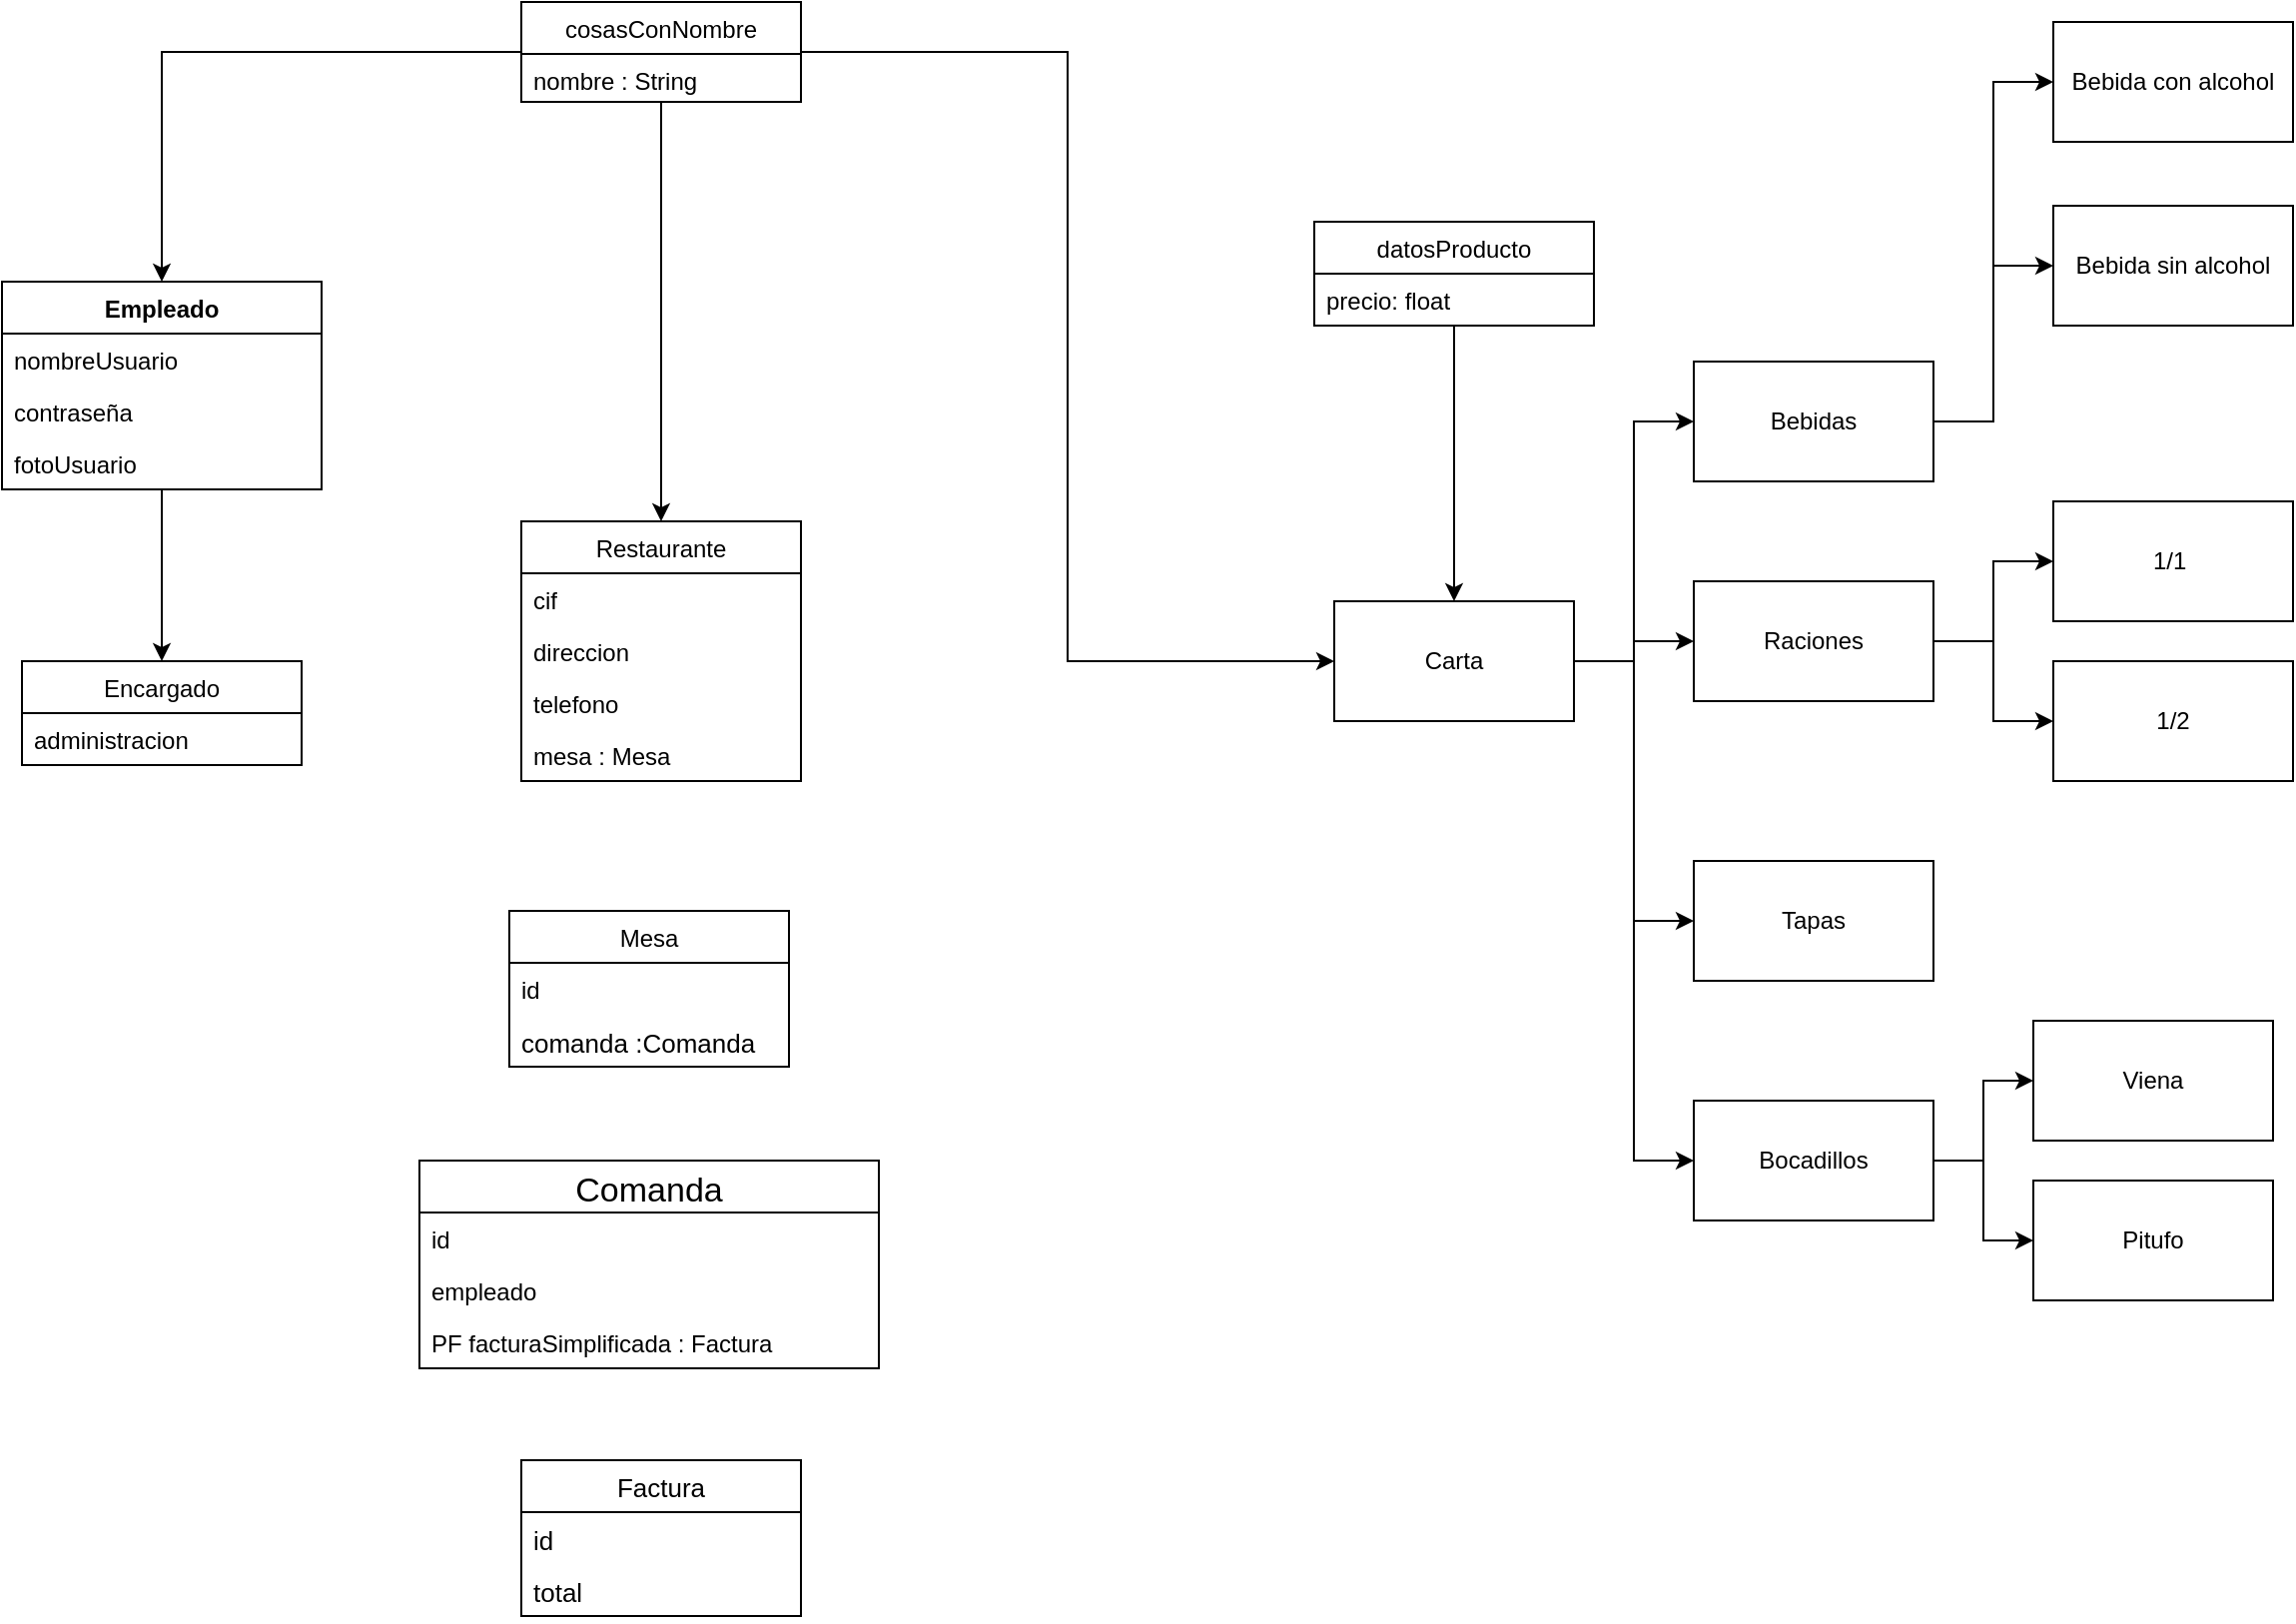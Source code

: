 <mxfile version="17.4.2" type="device" pages="3"><diagram id="C5RBs43oDa-KdzZeNtuy" name="Diagrama 01"><mxGraphModel dx="1298" dy="811" grid="1" gridSize="10" guides="1" tooltips="1" connect="1" arrows="1" fold="1" page="1" pageScale="1" pageWidth="827" pageHeight="1169" background="none" math="0" shadow="0"><root><mxCell id="WIyWlLk6GJQsqaUBKTNV-0"/><mxCell id="WIyWlLk6GJQsqaUBKTNV-1" parent="WIyWlLk6GJQsqaUBKTNV-0"/><mxCell id="RZejVDotOjDrNJFOMyVU-11" style="edgeStyle=orthogonalEdgeStyle;rounded=0;orthogonalLoop=1;jettySize=auto;html=1;entryX=0;entryY=0.5;entryDx=0;entryDy=0;" parent="WIyWlLk6GJQsqaUBKTNV-1" source="RZejVDotOjDrNJFOMyVU-0" target="RZejVDotOjDrNJFOMyVU-1" edge="1"><mxGeometry relative="1" as="geometry"><mxPoint x="1017" y="290" as="targetPoint"/></mxGeometry></mxCell><mxCell id="RZejVDotOjDrNJFOMyVU-13" style="edgeStyle=orthogonalEdgeStyle;rounded=0;orthogonalLoop=1;jettySize=auto;html=1;" parent="WIyWlLk6GJQsqaUBKTNV-1" source="RZejVDotOjDrNJFOMyVU-0" target="RZejVDotOjDrNJFOMyVU-2" edge="1"><mxGeometry relative="1" as="geometry"/></mxCell><mxCell id="RZejVDotOjDrNJFOMyVU-14" style="edgeStyle=orthogonalEdgeStyle;rounded=0;orthogonalLoop=1;jettySize=auto;html=1;entryX=0;entryY=0.5;entryDx=0;entryDy=0;" parent="WIyWlLk6GJQsqaUBKTNV-1" source="RZejVDotOjDrNJFOMyVU-0" target="RZejVDotOjDrNJFOMyVU-3" edge="1"><mxGeometry relative="1" as="geometry"/></mxCell><mxCell id="RZejVDotOjDrNJFOMyVU-15" style="edgeStyle=orthogonalEdgeStyle;rounded=0;orthogonalLoop=1;jettySize=auto;html=1;entryX=0;entryY=0.5;entryDx=0;entryDy=0;" parent="WIyWlLk6GJQsqaUBKTNV-1" source="RZejVDotOjDrNJFOMyVU-0" target="RZejVDotOjDrNJFOMyVU-4" edge="1"><mxGeometry relative="1" as="geometry"/></mxCell><mxCell id="RZejVDotOjDrNJFOMyVU-0" value="Carta" style="rounded=0;whiteSpace=wrap;html=1;" parent="WIyWlLk6GJQsqaUBKTNV-1" vertex="1"><mxGeometry x="827" y="300" width="120" height="60" as="geometry"/></mxCell><mxCell id="RZejVDotOjDrNJFOMyVU-8" style="edgeStyle=orthogonalEdgeStyle;rounded=0;orthogonalLoop=1;jettySize=auto;html=1;entryX=0;entryY=0.5;entryDx=0;entryDy=0;exitX=1;exitY=0.5;exitDx=0;exitDy=0;" parent="WIyWlLk6GJQsqaUBKTNV-1" source="RZejVDotOjDrNJFOMyVU-1" target="RZejVDotOjDrNJFOMyVU-5" edge="1"><mxGeometry relative="1" as="geometry"/></mxCell><mxCell id="RZejVDotOjDrNJFOMyVU-9" style="edgeStyle=orthogonalEdgeStyle;rounded=0;orthogonalLoop=1;jettySize=auto;html=1;entryX=0;entryY=0.5;entryDx=0;entryDy=0;" parent="WIyWlLk6GJQsqaUBKTNV-1" source="RZejVDotOjDrNJFOMyVU-1" target="RZejVDotOjDrNJFOMyVU-6" edge="1"><mxGeometry relative="1" as="geometry"/></mxCell><mxCell id="RZejVDotOjDrNJFOMyVU-1" value="Bebidas" style="rounded=0;whiteSpace=wrap;html=1;" parent="WIyWlLk6GJQsqaUBKTNV-1" vertex="1"><mxGeometry x="1007" y="180" width="120" height="60" as="geometry"/></mxCell><mxCell id="WdqLIDzcmwN_0ZmwjWZC-0" style="edgeStyle=orthogonalEdgeStyle;rounded=0;orthogonalLoop=1;jettySize=auto;html=1;entryX=0;entryY=0.5;entryDx=0;entryDy=0;" edge="1" parent="WIyWlLk6GJQsqaUBKTNV-1" source="RZejVDotOjDrNJFOMyVU-2" target="RZejVDotOjDrNJFOMyVU-16"><mxGeometry relative="1" as="geometry"/></mxCell><mxCell id="WdqLIDzcmwN_0ZmwjWZC-2" style="edgeStyle=orthogonalEdgeStyle;rounded=0;orthogonalLoop=1;jettySize=auto;html=1;" edge="1" parent="WIyWlLk6GJQsqaUBKTNV-1" source="RZejVDotOjDrNJFOMyVU-2" target="WdqLIDzcmwN_0ZmwjWZC-1"><mxGeometry relative="1" as="geometry"/></mxCell><mxCell id="RZejVDotOjDrNJFOMyVU-2" value="Raciones" style="rounded=0;whiteSpace=wrap;html=1;" parent="WIyWlLk6GJQsqaUBKTNV-1" vertex="1"><mxGeometry x="1007" y="290" width="120" height="60" as="geometry"/></mxCell><mxCell id="RZejVDotOjDrNJFOMyVU-3" value="Tapas" style="rounded=0;whiteSpace=wrap;html=1;" parent="WIyWlLk6GJQsqaUBKTNV-1" vertex="1"><mxGeometry x="1007" y="430" width="120" height="60" as="geometry"/></mxCell><mxCell id="WdqLIDzcmwN_0ZmwjWZC-5" style="edgeStyle=orthogonalEdgeStyle;rounded=0;orthogonalLoop=1;jettySize=auto;html=1;" edge="1" parent="WIyWlLk6GJQsqaUBKTNV-1" source="RZejVDotOjDrNJFOMyVU-4" target="WdqLIDzcmwN_0ZmwjWZC-3"><mxGeometry relative="1" as="geometry"/></mxCell><mxCell id="WdqLIDzcmwN_0ZmwjWZC-6" style="edgeStyle=orthogonalEdgeStyle;rounded=0;orthogonalLoop=1;jettySize=auto;html=1;entryX=0;entryY=0.5;entryDx=0;entryDy=0;" edge="1" parent="WIyWlLk6GJQsqaUBKTNV-1" source="RZejVDotOjDrNJFOMyVU-4" target="WdqLIDzcmwN_0ZmwjWZC-4"><mxGeometry relative="1" as="geometry"/></mxCell><mxCell id="RZejVDotOjDrNJFOMyVU-4" value="Bocadillos" style="rounded=0;whiteSpace=wrap;html=1;" parent="WIyWlLk6GJQsqaUBKTNV-1" vertex="1"><mxGeometry x="1007" y="550" width="120" height="60" as="geometry"/></mxCell><mxCell id="RZejVDotOjDrNJFOMyVU-5" value="Bebida con alcohol" style="rounded=0;whiteSpace=wrap;html=1;" parent="WIyWlLk6GJQsqaUBKTNV-1" vertex="1"><mxGeometry x="1187" y="10" width="120" height="60" as="geometry"/></mxCell><mxCell id="RZejVDotOjDrNJFOMyVU-6" value="Bebida sin&amp;nbsp;alcohol" style="rounded=0;whiteSpace=wrap;html=1;" parent="WIyWlLk6GJQsqaUBKTNV-1" vertex="1"><mxGeometry x="1187" y="102" width="120" height="60" as="geometry"/></mxCell><mxCell id="RZejVDotOjDrNJFOMyVU-16" value="1/1&amp;nbsp;" style="rounded=0;whiteSpace=wrap;html=1;" parent="WIyWlLk6GJQsqaUBKTNV-1" vertex="1"><mxGeometry x="1187" y="250" width="120" height="60" as="geometry"/></mxCell><mxCell id="WdqLIDzcmwN_0ZmwjWZC-1" value="1/2" style="rounded=0;whiteSpace=wrap;html=1;" vertex="1" parent="WIyWlLk6GJQsqaUBKTNV-1"><mxGeometry x="1187" y="330" width="120" height="60" as="geometry"/></mxCell><mxCell id="WdqLIDzcmwN_0ZmwjWZC-3" value="Viena" style="whiteSpace=wrap;html=1;" vertex="1" parent="WIyWlLk6GJQsqaUBKTNV-1"><mxGeometry x="1177" y="510" width="120" height="60" as="geometry"/></mxCell><mxCell id="WdqLIDzcmwN_0ZmwjWZC-4" value="Pitufo" style="whiteSpace=wrap;html=1;" vertex="1" parent="WIyWlLk6GJQsqaUBKTNV-1"><mxGeometry x="1177" y="590" width="120" height="60" as="geometry"/></mxCell><mxCell id="1B0AxHYZSRdRnrzlxyOZ-14" style="edgeStyle=orthogonalEdgeStyle;rounded=0;orthogonalLoop=1;jettySize=auto;html=1;" edge="1" parent="WIyWlLk6GJQsqaUBKTNV-1" source="xOGGQ3etPyDF0PcRmcYo-0" target="RZejVDotOjDrNJFOMyVU-0"><mxGeometry relative="1" as="geometry"/></mxCell><mxCell id="xOGGQ3etPyDF0PcRmcYo-0" value="datosProducto" style="swimlane;fontStyle=0;childLayout=stackLayout;horizontal=1;startSize=26;fillColor=none;horizontalStack=0;resizeParent=1;resizeParentMax=0;resizeLast=0;collapsible=1;marginBottom=0;" vertex="1" parent="WIyWlLk6GJQsqaUBKTNV-1"><mxGeometry x="817" y="110" width="140" height="52" as="geometry"/></mxCell><mxCell id="xOGGQ3etPyDF0PcRmcYo-1" value="precio: float&#10;" style="text;strokeColor=none;fillColor=none;align=left;verticalAlign=top;spacingLeft=4;spacingRight=4;overflow=hidden;rotatable=0;points=[[0,0.5],[1,0.5]];portConstraint=eastwest;" vertex="1" parent="xOGGQ3etPyDF0PcRmcYo-0"><mxGeometry y="26" width="140" height="26" as="geometry"/></mxCell><mxCell id="1B0AxHYZSRdRnrzlxyOZ-8" style="edgeStyle=orthogonalEdgeStyle;rounded=0;orthogonalLoop=1;jettySize=auto;html=1;entryX=0.5;entryY=0;entryDx=0;entryDy=0;" edge="1" parent="WIyWlLk6GJQsqaUBKTNV-1" source="xOGGQ3etPyDF0PcRmcYo-5" target="eKEw84uo7KgAj62UP4Gg-1"><mxGeometry relative="1" as="geometry"/></mxCell><mxCell id="xOGGQ3etPyDF0PcRmcYo-5" value="Empleado" style="swimlane;fontStyle=1;align=center;verticalAlign=top;childLayout=stackLayout;horizontal=1;startSize=26;horizontalStack=0;resizeParent=1;resizeParentMax=0;resizeLast=0;collapsible=1;marginBottom=0;" vertex="1" parent="WIyWlLk6GJQsqaUBKTNV-1"><mxGeometry x="160" y="140" width="160" height="104" as="geometry"/></mxCell><mxCell id="xOGGQ3etPyDF0PcRmcYo-8" value="nombreUsuario" style="text;strokeColor=none;fillColor=none;align=left;verticalAlign=top;spacingLeft=4;spacingRight=4;overflow=hidden;rotatable=0;points=[[0,0.5],[1,0.5]];portConstraint=eastwest;" vertex="1" parent="xOGGQ3etPyDF0PcRmcYo-5"><mxGeometry y="26" width="160" height="26" as="geometry"/></mxCell><mxCell id="xOGGQ3etPyDF0PcRmcYo-10" value="contraseña" style="text;strokeColor=none;fillColor=none;align=left;verticalAlign=top;spacingLeft=4;spacingRight=4;overflow=hidden;rotatable=0;points=[[0,0.5],[1,0.5]];portConstraint=eastwest;" vertex="1" parent="xOGGQ3etPyDF0PcRmcYo-5"><mxGeometry y="52" width="160" height="26" as="geometry"/></mxCell><mxCell id="xOGGQ3etPyDF0PcRmcYo-11" value="fotoUsuario" style="text;strokeColor=none;fillColor=none;align=left;verticalAlign=top;spacingLeft=4;spacingRight=4;overflow=hidden;rotatable=0;points=[[0,0.5],[1,0.5]];portConstraint=eastwest;" vertex="1" parent="xOGGQ3etPyDF0PcRmcYo-5"><mxGeometry y="78" width="160" height="26" as="geometry"/></mxCell><mxCell id="eKEw84uo7KgAj62UP4Gg-1" value="Encargado" style="swimlane;fontStyle=0;childLayout=stackLayout;horizontal=1;startSize=26;fillColor=none;horizontalStack=0;resizeParent=1;resizeParentMax=0;resizeLast=0;collapsible=1;marginBottom=0;" vertex="1" parent="WIyWlLk6GJQsqaUBKTNV-1"><mxGeometry x="170" y="330" width="140" height="52" as="geometry"/></mxCell><mxCell id="eKEw84uo7KgAj62UP4Gg-2" value="administracion" style="text;strokeColor=none;fillColor=none;align=left;verticalAlign=top;spacingLeft=4;spacingRight=4;overflow=hidden;rotatable=0;points=[[0,0.5],[1,0.5]];portConstraint=eastwest;" vertex="1" parent="eKEw84uo7KgAj62UP4Gg-1"><mxGeometry y="26" width="140" height="26" as="geometry"/></mxCell><mxCell id="1B0AxHYZSRdRnrzlxyOZ-10" style="edgeStyle=orthogonalEdgeStyle;rounded=0;orthogonalLoop=1;jettySize=auto;html=1;entryX=0.5;entryY=0;entryDx=0;entryDy=0;" edge="1" parent="WIyWlLk6GJQsqaUBKTNV-1" source="eKEw84uo7KgAj62UP4Gg-5" target="1B0AxHYZSRdRnrzlxyOZ-2"><mxGeometry relative="1" as="geometry"/></mxCell><mxCell id="1B0AxHYZSRdRnrzlxyOZ-12" style="edgeStyle=orthogonalEdgeStyle;rounded=0;orthogonalLoop=1;jettySize=auto;html=1;entryX=0.5;entryY=0;entryDx=0;entryDy=0;" edge="1" parent="WIyWlLk6GJQsqaUBKTNV-1" source="eKEw84uo7KgAj62UP4Gg-5" target="xOGGQ3etPyDF0PcRmcYo-5"><mxGeometry relative="1" as="geometry"/></mxCell><mxCell id="1B0AxHYZSRdRnrzlxyOZ-13" style="edgeStyle=orthogonalEdgeStyle;rounded=0;orthogonalLoop=1;jettySize=auto;html=1;entryX=0;entryY=0.5;entryDx=0;entryDy=0;" edge="1" parent="WIyWlLk6GJQsqaUBKTNV-1" source="eKEw84uo7KgAj62UP4Gg-5" target="RZejVDotOjDrNJFOMyVU-0"><mxGeometry relative="1" as="geometry"/></mxCell><mxCell id="eKEw84uo7KgAj62UP4Gg-5" value="cosasConNombre" style="swimlane;fontStyle=0;childLayout=stackLayout;horizontal=1;startSize=26;fillColor=none;horizontalStack=0;resizeParent=1;resizeParentMax=0;resizeLast=0;collapsible=1;marginBottom=0;" vertex="1" parent="WIyWlLk6GJQsqaUBKTNV-1"><mxGeometry x="420" width="140" height="50" as="geometry"/></mxCell><mxCell id="eKEw84uo7KgAj62UP4Gg-6" value="nombre : String" style="text;strokeColor=none;fillColor=none;align=left;verticalAlign=top;spacingLeft=4;spacingRight=4;overflow=hidden;rotatable=0;points=[[0,0.5],[1,0.5]];portConstraint=eastwest;" vertex="1" parent="eKEw84uo7KgAj62UP4Gg-5"><mxGeometry y="26" width="140" height="24" as="geometry"/></mxCell><mxCell id="1B0AxHYZSRdRnrzlxyOZ-2" value="Restaurante" style="swimlane;fontStyle=0;childLayout=stackLayout;horizontal=1;startSize=26;fillColor=none;horizontalStack=0;resizeParent=1;resizeParentMax=0;resizeLast=0;collapsible=1;marginBottom=0;" vertex="1" parent="WIyWlLk6GJQsqaUBKTNV-1"><mxGeometry x="420" y="260" width="140" height="130" as="geometry"/></mxCell><mxCell id="1B0AxHYZSRdRnrzlxyOZ-3" value="cif" style="text;strokeColor=none;fillColor=none;align=left;verticalAlign=top;spacingLeft=4;spacingRight=4;overflow=hidden;rotatable=0;points=[[0,0.5],[1,0.5]];portConstraint=eastwest;" vertex="1" parent="1B0AxHYZSRdRnrzlxyOZ-2"><mxGeometry y="26" width="140" height="26" as="geometry"/></mxCell><mxCell id="1B0AxHYZSRdRnrzlxyOZ-4" value="direccion" style="text;strokeColor=none;fillColor=none;align=left;verticalAlign=top;spacingLeft=4;spacingRight=4;overflow=hidden;rotatable=0;points=[[0,0.5],[1,0.5]];portConstraint=eastwest;" vertex="1" parent="1B0AxHYZSRdRnrzlxyOZ-2"><mxGeometry y="52" width="140" height="26" as="geometry"/></mxCell><mxCell id="1B0AxHYZSRdRnrzlxyOZ-5" value="telefono" style="text;strokeColor=none;fillColor=none;align=left;verticalAlign=top;spacingLeft=4;spacingRight=4;overflow=hidden;rotatable=0;points=[[0,0.5],[1,0.5]];portConstraint=eastwest;" vertex="1" parent="1B0AxHYZSRdRnrzlxyOZ-2"><mxGeometry y="78" width="140" height="26" as="geometry"/></mxCell><mxCell id="1B0AxHYZSRdRnrzlxyOZ-21" value="mesa : Mesa" style="text;strokeColor=none;fillColor=none;align=left;verticalAlign=top;spacingLeft=4;spacingRight=4;overflow=hidden;rotatable=0;points=[[0,0.5],[1,0.5]];portConstraint=eastwest;" vertex="1" parent="1B0AxHYZSRdRnrzlxyOZ-2"><mxGeometry y="104" width="140" height="26" as="geometry"/></mxCell><mxCell id="1B0AxHYZSRdRnrzlxyOZ-15" value="Mesa" style="swimlane;fontStyle=0;childLayout=stackLayout;horizontal=1;startSize=26;fillColor=none;horizontalStack=0;resizeParent=1;resizeParentMax=0;resizeLast=0;collapsible=1;marginBottom=0;" vertex="1" parent="WIyWlLk6GJQsqaUBKTNV-1"><mxGeometry x="414" y="455" width="140" height="78" as="geometry"/></mxCell><mxCell id="1B0AxHYZSRdRnrzlxyOZ-16" value="id" style="text;strokeColor=none;fillColor=none;align=left;verticalAlign=top;spacingLeft=4;spacingRight=4;overflow=hidden;rotatable=0;points=[[0,0.5],[1,0.5]];portConstraint=eastwest;" vertex="1" parent="1B0AxHYZSRdRnrzlxyOZ-15"><mxGeometry y="26" width="140" height="26" as="geometry"/></mxCell><mxCell id="1RETrukspJ08BhOh-abo-5" value="comanda :Comanda" style="text;strokeColor=none;fillColor=none;align=left;verticalAlign=top;spacingLeft=4;spacingRight=4;overflow=hidden;rotatable=0;points=[[0,0.5],[1,0.5]];portConstraint=eastwest;fontSize=13;" vertex="1" parent="1B0AxHYZSRdRnrzlxyOZ-15"><mxGeometry y="52" width="140" height="26" as="geometry"/></mxCell><mxCell id="1RETrukspJ08BhOh-abo-1" value="Comanda" style="swimlane;fontStyle=0;childLayout=stackLayout;horizontal=1;startSize=26;fillColor=none;horizontalStack=0;resizeParent=1;resizeParentMax=0;resizeLast=0;collapsible=1;marginBottom=0;fontSize=17;" vertex="1" parent="WIyWlLk6GJQsqaUBKTNV-1"><mxGeometry x="369" y="580" width="230" height="104" as="geometry"/></mxCell><mxCell id="1RETrukspJ08BhOh-abo-2" value="id" style="text;strokeColor=none;fillColor=none;align=left;verticalAlign=top;spacingLeft=4;spacingRight=4;overflow=hidden;rotatable=0;points=[[0,0.5],[1,0.5]];portConstraint=eastwest;" vertex="1" parent="1RETrukspJ08BhOh-abo-1"><mxGeometry y="26" width="230" height="26" as="geometry"/></mxCell><mxCell id="1RETrukspJ08BhOh-abo-3" value="empleado" style="text;strokeColor=none;fillColor=none;align=left;verticalAlign=top;spacingLeft=4;spacingRight=4;overflow=hidden;rotatable=0;points=[[0,0.5],[1,0.5]];portConstraint=eastwest;" vertex="1" parent="1RETrukspJ08BhOh-abo-1"><mxGeometry y="52" width="230" height="26" as="geometry"/></mxCell><mxCell id="1RETrukspJ08BhOh-abo-4" value="PF facturaSimplificada : Factura" style="text;strokeColor=none;fillColor=none;align=left;verticalAlign=top;spacingLeft=4;spacingRight=4;overflow=hidden;rotatable=0;points=[[0,0.5],[1,0.5]];portConstraint=eastwest;" vertex="1" parent="1RETrukspJ08BhOh-abo-1"><mxGeometry y="78" width="230" height="26" as="geometry"/></mxCell><mxCell id="1RETrukspJ08BhOh-abo-8" value="Factura" style="swimlane;fontStyle=0;childLayout=stackLayout;horizontal=1;startSize=26;fillColor=none;horizontalStack=0;resizeParent=1;resizeParentMax=0;resizeLast=0;collapsible=1;marginBottom=0;fontSize=13;" vertex="1" parent="WIyWlLk6GJQsqaUBKTNV-1"><mxGeometry x="420" y="730" width="140" height="78" as="geometry"/></mxCell><mxCell id="1RETrukspJ08BhOh-abo-9" value="id" style="text;strokeColor=none;fillColor=none;align=left;verticalAlign=top;spacingLeft=4;spacingRight=4;overflow=hidden;rotatable=0;points=[[0,0.5],[1,0.5]];portConstraint=eastwest;fontSize=13;" vertex="1" parent="1RETrukspJ08BhOh-abo-8"><mxGeometry y="26" width="140" height="26" as="geometry"/></mxCell><mxCell id="1RETrukspJ08BhOh-abo-10" value="total" style="text;strokeColor=none;fillColor=none;align=left;verticalAlign=top;spacingLeft=4;spacingRight=4;overflow=hidden;rotatable=0;points=[[0,0.5],[1,0.5]];portConstraint=eastwest;fontSize=13;" vertex="1" parent="1RETrukspJ08BhOh-abo-8"><mxGeometry y="52" width="140" height="26" as="geometry"/></mxCell></root></mxGraphModel></diagram><diagram id="XvWaj5_4aw_WBrHrY-iU" name="Problema"><mxGraphModel dx="494" dy="1478" grid="1" gridSize="10" guides="1" tooltips="1" connect="1" arrows="1" fold="1" page="1" pageScale="1" pageWidth="827" pageHeight="1169" math="0" shadow="0"><root><mxCell id="0"/><mxCell id="1" parent="0"/><mxCell id="o0qJ5X5lPsCPp1H-y8yr-2" value="Analisis&lt;br&gt;- Definicion de la idea/problema&lt;br&gt;- Lista de requisitos&lt;br&gt;- Especificacion de requisitos&lt;br&gt;- identificacion de los datos&lt;br&gt;&lt;br&gt;Diseño&lt;br&gt;- Diseño de datos&lt;br&gt;- Diseño de algoritmo&lt;br&gt;&lt;br&gt;Implementacion" style="whiteSpace=wrap;html=1;align=left;spacingLeft=10;spacing=10;" parent="1" vertex="1"><mxGeometry x="30" y="-30" width="280" height="320" as="geometry"/></mxCell><mxCell id="o0qJ5X5lPsCPp1H-y8yr-3" value="&lt;b&gt;Etapas de desarrollo del programa&lt;/b&gt;" style="text;html=1;align=center;verticalAlign=middle;resizable=0;points=[];autosize=1;strokeColor=none;fillColor=none;" parent="1" vertex="1"><mxGeometry x="35" y="-10" width="210" height="20" as="geometry"/></mxCell><mxCell id="o0qJ5X5lPsCPp1H-y8yr-4" value="&lt;ul style=&quot;font-size: 12px&quot;&gt;&lt;li style=&quot;font-size: 12px&quot;&gt;Queremos crear un programa con el que gestionar un restaurante.&lt;/li&gt;&lt;li style=&quot;font-size: 12px&quot;&gt;Queremos que nuestros camareros al apuntar la comanda en su libreta, reflejen lo pedido y servido en el ordenador donde esta instalado el susodicho programa.&lt;/li&gt;&lt;li style=&quot;font-size: 12px&quot;&gt;Cada camarero debe de loguear al principio de su turno con su usuario y contraseña para verificar que es él el que ha hecho la comanda y si hay algún problema con algun servicio tengamos un responsable de la mesa.&lt;br&gt;Tambien debe desloguarse al terminar la jornada.&lt;/li&gt;&lt;li style=&quot;font-size: 12px&quot;&gt;Que los camareros normales solo tengan acceso a hacer comandas y sea el usuario del gerente el que tenga una pestaña de configuracion de la empresa (gestion de usuarios, contabilidad...)&amp;nbsp;&lt;/li&gt;&lt;li style=&quot;font-size: 12px&quot;&gt;El camarero llega de pedir la comanda con su libreta, elije el usuario activo con el que hacer la comanda y ya aparece la ventana con el plano de las mesas.&lt;/li&gt;&lt;li style=&quot;font-size: 12px&quot;&gt;Selecciona la mesa a la que añadir productos.&lt;/li&gt;&lt;li style=&quot;font-size: 12px&quot;&gt;Se abre la ventana de la gestion de la mesa. En la que viene divida en dos la ventana, mostrando en la parte izquierda una lista con los productos que llevan consumidos y su estado (un tick verde para: pedido a cocina, nada para: lo que no se ha pedido a cocina y una cruz roja para: cancelado) y en la parte derecha los productos que se pueden añadir a esta lista que es la cuenta de la mesa.&lt;br&gt;&lt;/li&gt;&lt;li style=&quot;font-size: 12px&quot;&gt;En la parte derecha (la de los productos), se dividiran 4 botones para 4 bloques que tendran sus subcategorias:&lt;br&gt;- Bebidas&amp;gt;1.Bebidas con alcohol 2. Bebidas Sin Alcohol 3.cafés&lt;br&gt;- Raciones&amp;gt; 1.Carne2.Pescado 3.Ensaladas&lt;br&gt;- Tapas &amp;gt; Solo las tapas ya directamente&lt;br&gt;- Bocadillos &amp;gt; 1.Pitufo 2.Viena&lt;br&gt;&lt;/li&gt;&lt;li style=&quot;font-size: 12px&quot;&gt;Debera haber botones para navegar entre estas ventanas y dentro de cada apartado estaran todos los productos.&lt;/li&gt;&lt;li style=&quot;font-size: 12px&quot;&gt;Tambien deberá de haber un boton para mandar a cocina&lt;/li&gt;&lt;li style=&quot;font-size: 12px&quot;&gt;Ahí, se debe de imprimir por la impresora la comanda que se ha mandado&amp;nbsp; a cocina, que no tiene precios ni informacion adicional, solamente para la mesa que es y el encargado de la mesa&lt;/li&gt;&lt;li style=&quot;font-size: 12px&quot;&gt;Cuando te piden la cuenta, en la ventana main de la mesa que quiere la cuenta, debe de haber un boton que sea &quot;crear ticket&quot;. Ahi lo que hará será sacarnos una factura simplificada con el precio de cada producto, las cantidades y el total de la cuenta.&lt;/li&gt;&lt;li style=&quot;font-size: 12px&quot;&gt;Una vez se imprime, se le lleva al cliente, y te da el dinero, entonces vuelves al TPV e indicas el dinero cuanto dinero ha dado el cliente, se abre la caja (que salga un cartel de &quot;caja abierta&quot; y un &quot;aceptar&quot; para que se cierre la ventana) y te dice el cambio.&amp;nbsp;&lt;/li&gt;&lt;li style=&quot;font-size: 12px&quot;&gt;Entonces aqui termina la el servicio con id #001040522 (pedido 01- 04/05/2022) y la mesa id #01 se resetea y ya no almacena todos los productos que se le habian guardado.&lt;/li&gt;&lt;/ul&gt;" style="whiteSpace=wrap;html=1;align=left;spacingLeft=0;spacingRight=10;spacingBottom=0;spacing=10;fontSize=12;verticalAlign=middle;spacingTop=30;" parent="1" vertex="1"><mxGeometry x="360" y="-30" width="550" height="690" as="geometry"/></mxCell><mxCell id="o0qJ5X5lPsCPp1H-y8yr-5" value="&lt;b&gt;Analisis Productos&lt;/b&gt;" style="text;html=1;align=center;verticalAlign=middle;resizable=0;points=[];autosize=1;strokeColor=none;fillColor=none;" parent="1" vertex="1"><mxGeometry x="375" y="-20" width="120" height="20" as="geometry"/></mxCell><mxCell id="o0qJ5X5lPsCPp1H-y8yr-7" value="&lt;ul&gt;&lt;li&gt;Que los usuarios se identifiquen por id unica y asi cuando quiera hacer los permisos solo tengo que hacer que el usuario id 01 (admin), sea el que tiene acceso a los ajustes como cambiar el nombre, la foto de los empleados o añadirlos...&lt;/li&gt;&lt;li&gt;Que en cada producto como un bocata de tortilla francesa, haya un bocata predeterminado ,que sea uno completo ,y que haya un par de complementos que se le pueden añadir o quitar directamente en un &quot;clic&quot;, pero haya un apartado de notas. Que no todo se quede de parte de las notas para no tener que escribir con prisa y que no se quede solo de parte de los botones con los q¡complementois que nosotros tengamos puestos porque lo vamos a hacer para que la cocina y la barra no tenga que comunicarse entre si, sino que todo sean tickets que se imprimen en cocina.&amp;nbsp;&lt;/li&gt;&lt;li&gt;Cuando se añaden productos a la cuenta en vez de tener que ir uno por uno mandando a cocina, los productos se precargan y luego se manda a cocina la precarga, que se carga en el ticket con el estado de mandado a cocina&lt;/li&gt;&lt;/ul&gt;" style="whiteSpace=wrap;html=1;fontSize=12;align=left;verticalAlign=top;" parent="1" vertex="1"><mxGeometry x="30" y="-220" width="810" height="150" as="geometry"/></mxCell><mxCell id="o0qJ5X5lPsCPp1H-y8yr-6" value="Lluvia de ideas:" style="text;html=1;align=center;verticalAlign=middle;resizable=0;points=[];autosize=1;strokeColor=none;fillColor=none;fontSize=12;" parent="1" vertex="1"><mxGeometry x="30" y="-240" width="100" height="20" as="geometry"/></mxCell><mxCell id="BHNOvVOVG5hR38eRzR9s-1" value="" style="whiteSpace=wrap;html=1;" parent="1" vertex="1"><mxGeometry x="930" y="-30" width="460" height="690" as="geometry"/></mxCell><mxCell id="BHNOvVOVG5hR38eRzR9s-2" value="&lt;b&gt;Analisis usuarios&lt;/b&gt;" style="text;html=1;align=center;verticalAlign=middle;resizable=0;points=[];autosize=1;strokeColor=none;fillColor=none;" parent="1" vertex="1"><mxGeometry x="940" y="-20" width="110" height="20" as="geometry"/></mxCell></root></mxGraphModel></diagram><diagram id="jDA1JUvN5RZWUsYL33Rp" name="Diagrama bien"><mxGraphModel dx="1038" dy="649" grid="1" gridSize="10" guides="1" tooltips="1" connect="1" arrows="1" fold="1" page="1" pageScale="1" pageWidth="827" pageHeight="1169" math="0" shadow="0"><root><mxCell id="0"/><mxCell id="1" parent="0"/></root></mxGraphModel></diagram></mxfile>